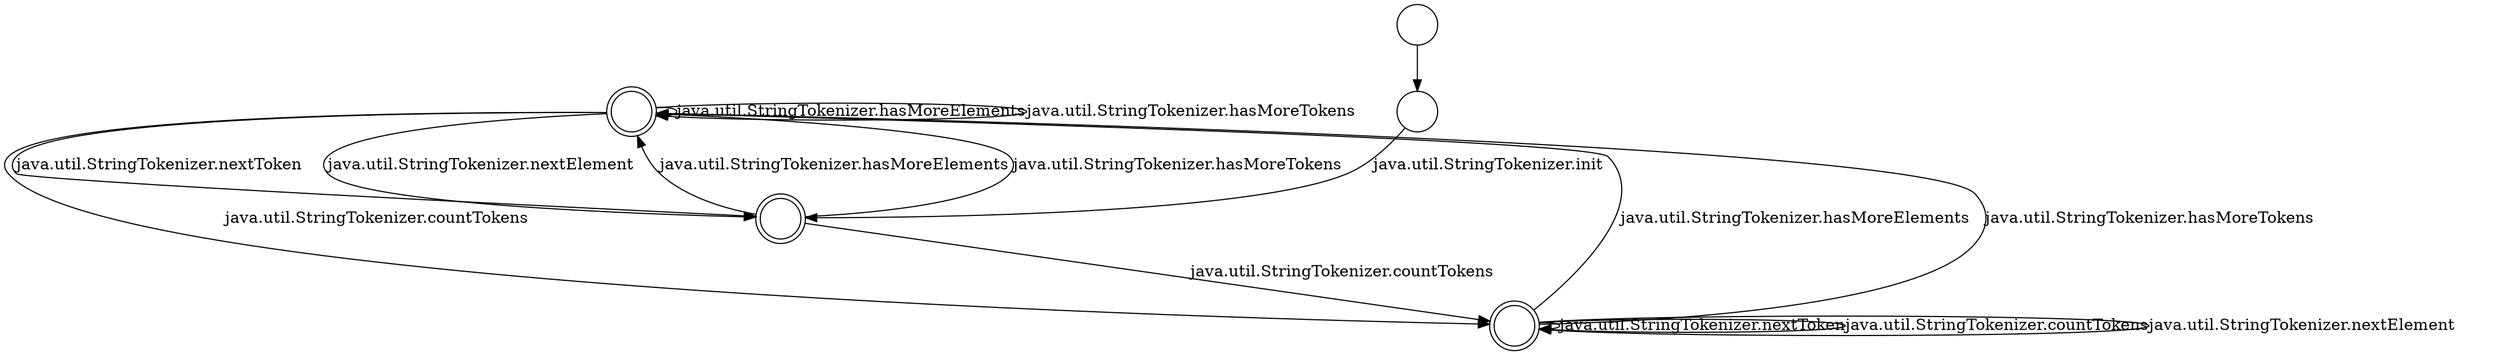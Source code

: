 digraph Automaton {
  0 [shape=doublecircle,label=""];
  0 -> 3 [label="java.util.StringTokenizer.nextToken",style="setlinewidth(1)",color=black]
  0 -> 0 [label="java.util.StringTokenizer.hasMoreElements",style="setlinewidth(1)",color=black]
  0 -> 0 [label="java.util.StringTokenizer.hasMoreTokens",style="setlinewidth(1)",color=black]
  0 -> 1 [label="java.util.StringTokenizer.countTokens",style="setlinewidth(1)",color=black]
  0 -> 3 [label="java.util.StringTokenizer.nextElement",style="setlinewidth(1)",color=black]
  1 [shape=doublecircle,label=""];
  1 -> 1 [label="java.util.StringTokenizer.nextToken",style="setlinewidth(1)",color=black]
  1 -> 0 [label="java.util.StringTokenizer.hasMoreElements",style="setlinewidth(1)",color=black]
  1 -> 0 [label="java.util.StringTokenizer.hasMoreTokens",style="setlinewidth(1)",color=black]
  1 -> 1 [label="java.util.StringTokenizer.countTokens",style="setlinewidth(1)",color=black]
  1 -> 1 [label="java.util.StringTokenizer.nextElement",style="setlinewidth(1)",color=black]
  2 [shape=circle,label=""];
  100 [shape=circle,label=""];
  100 -> 2
  2 -> 3 [label="java.util.StringTokenizer.init",style="setlinewidth(1)",color=black]
  3 [shape=doublecircle,label=""];
  3 -> 0 [label="java.util.StringTokenizer.hasMoreElements",style="setlinewidth(1)",color=black]
  3 -> 0 [label="java.util.StringTokenizer.hasMoreTokens",style="setlinewidth(1)",color=black]
  3 -> 1 [label="java.util.StringTokenizer.countTokens",style="setlinewidth(1)",color=black]
}
